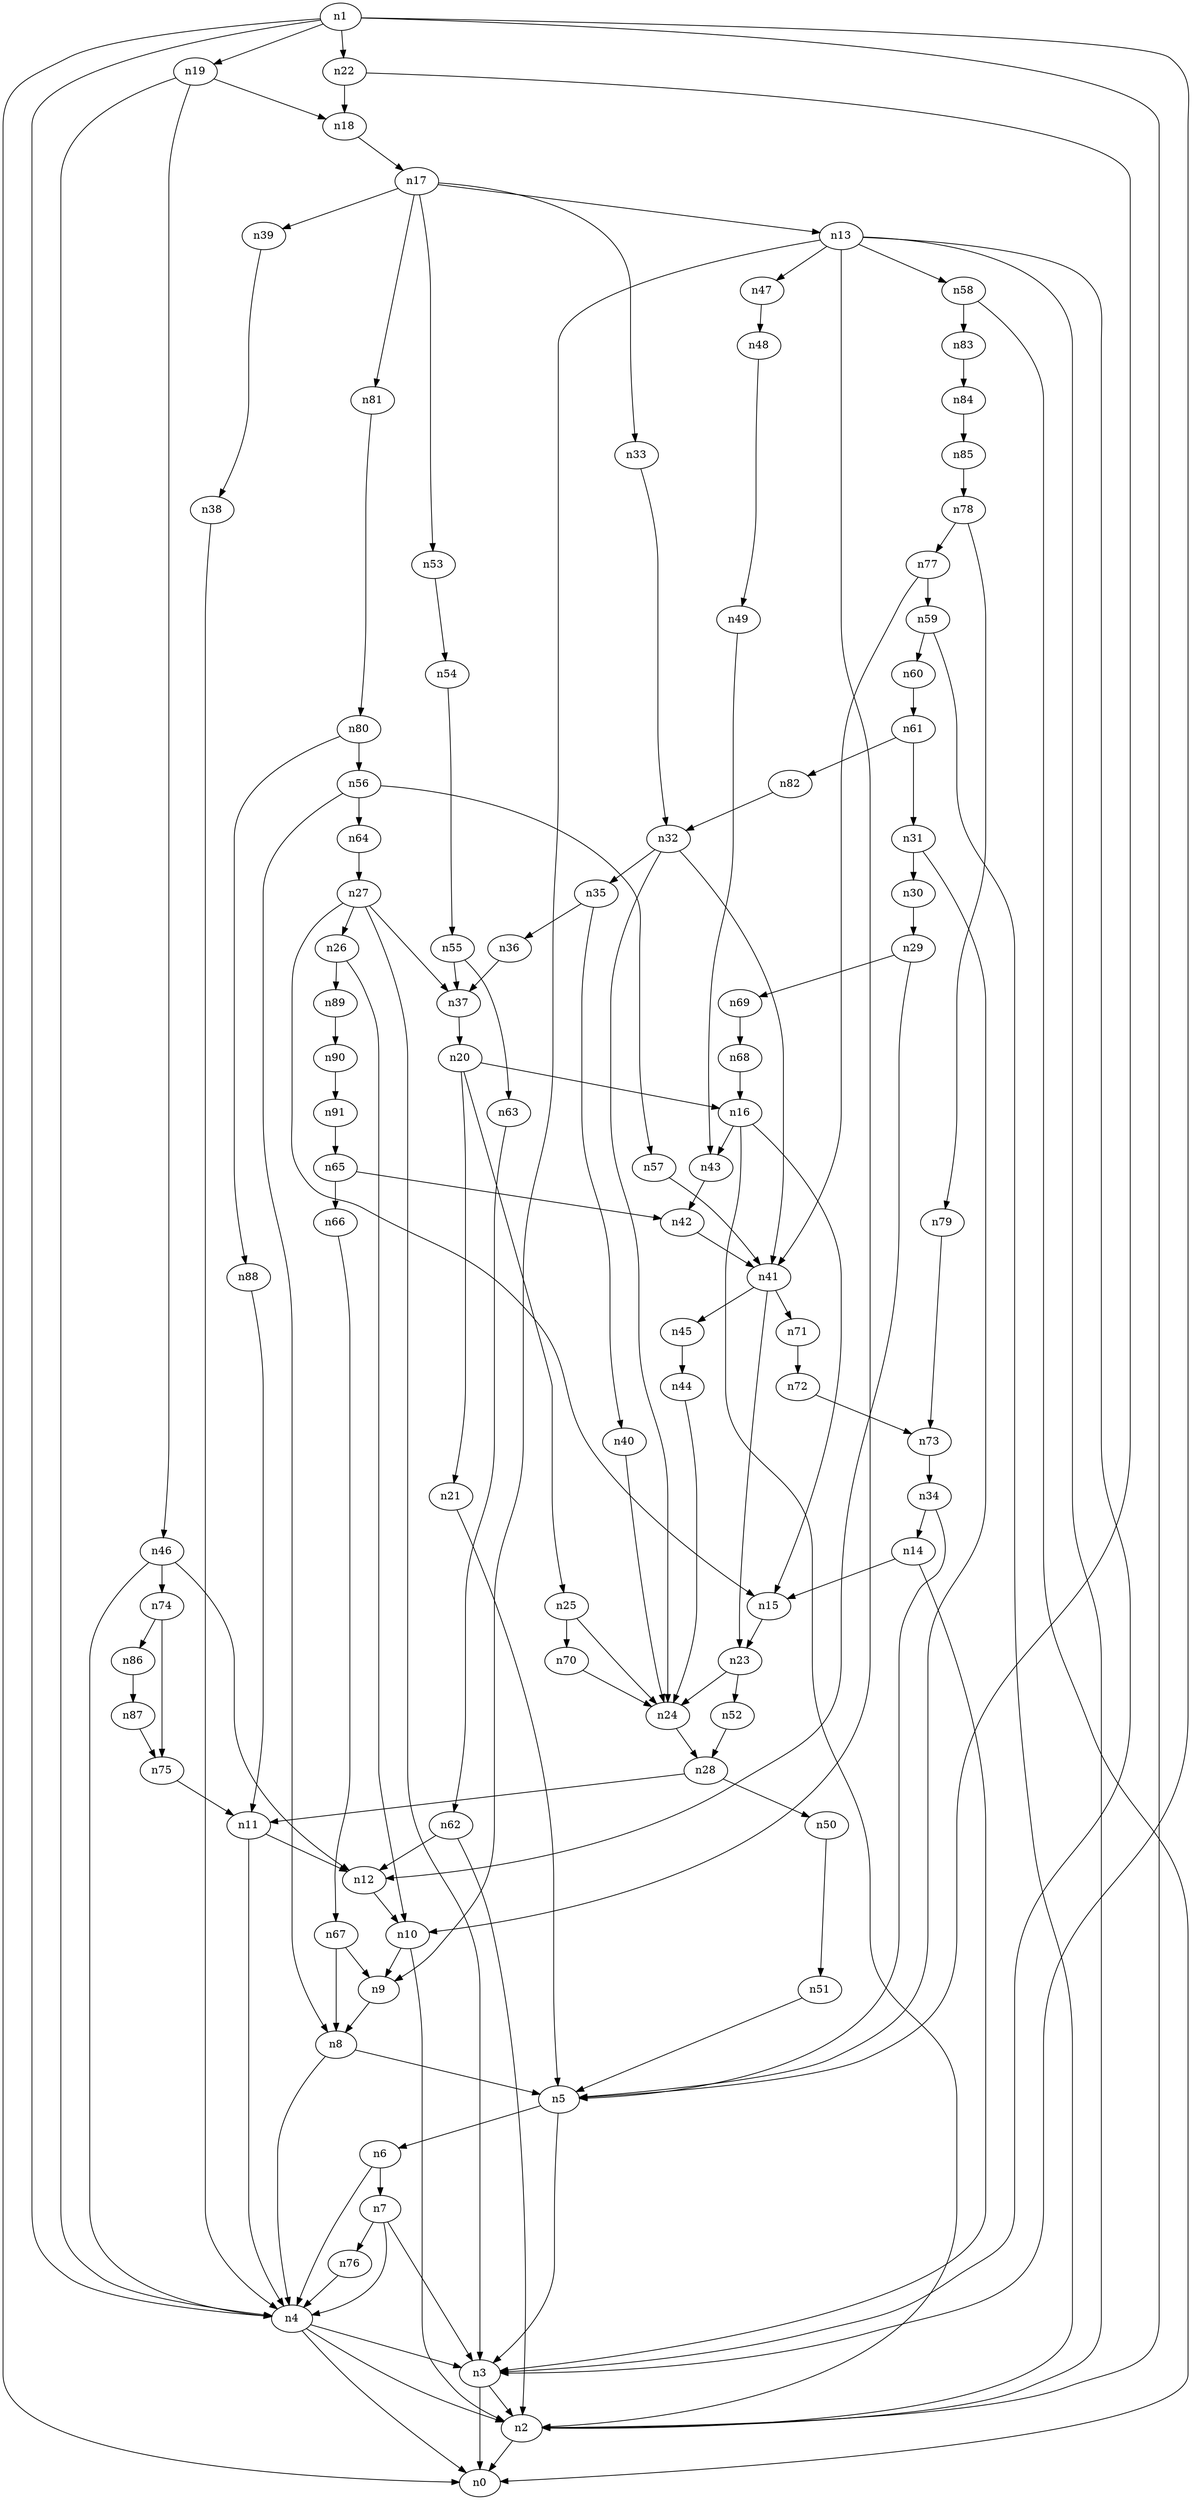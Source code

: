 digraph G {
	n1 -> n0	 [_graphml_id=e0];
	n1 -> n2	 [_graphml_id=e1];
	n1 -> n3	 [_graphml_id=e6];
	n1 -> n4	 [_graphml_id=e9];
	n1 -> n19	 [_graphml_id=e33];
	n1 -> n22	 [_graphml_id=e37];
	n2 -> n0	 [_graphml_id=e5];
	n3 -> n0	 [_graphml_id=e8];
	n3 -> n2	 [_graphml_id=e2];
	n4 -> n0	 [_graphml_id=e4];
	n4 -> n2	 [_graphml_id=e7];
	n4 -> n3	 [_graphml_id=e3];
	n5 -> n3	 [_graphml_id=e10];
	n5 -> n6	 [_graphml_id=e11];
	n6 -> n4	 [_graphml_id=e12];
	n6 -> n7	 [_graphml_id=e15];
	n7 -> n3	 [_graphml_id=e14];
	n7 -> n4	 [_graphml_id=e13];
	n7 -> n76	 [_graphml_id=e126];
	n8 -> n4	 [_graphml_id=e39];
	n8 -> n5	 [_graphml_id=e16];
	n9 -> n8	 [_graphml_id=e17];
	n10 -> n2	 [_graphml_id=e19];
	n10 -> n9	 [_graphml_id=e18];
	n11 -> n4	 [_graphml_id=e20];
	n11 -> n12	 [_graphml_id=e21];
	n12 -> n10	 [_graphml_id=e22];
	n13 -> n2	 [_graphml_id=e24];
	n13 -> n3	 [_graphml_id=e23];
	n13 -> n9	 [_graphml_id=e59];
	n13 -> n10	 [_graphml_id=e25];
	n13 -> n47	 [_graphml_id=e79];
	n13 -> n58	 [_graphml_id=e96];
	n14 -> n3	 [_graphml_id=e26];
	n14 -> n15	 [_graphml_id=e27];
	n15 -> n23	 [_graphml_id=e40];
	n16 -> n2	 [_graphml_id=e29];
	n16 -> n15	 [_graphml_id=e28];
	n16 -> n43	 [_graphml_id=e73];
	n17 -> n13	 [_graphml_id=e30];
	n17 -> n33	 [_graphml_id=e56];
	n17 -> n39	 [_graphml_id=e66];
	n17 -> n53	 [_graphml_id=e89];
	n17 -> n81	 [_graphml_id=e135];
	n18 -> n17	 [_graphml_id=e31];
	n19 -> n4	 [_graphml_id=e69];
	n19 -> n18	 [_graphml_id=e32];
	n19 -> n46	 [_graphml_id=e77];
	n20 -> n16	 [_graphml_id=e34];
	n20 -> n21	 [_graphml_id=e35];
	n20 -> n25	 [_graphml_id=e43];
	n21 -> n5	 [_graphml_id=e36];
	n22 -> n5	 [_graphml_id=e98];
	n22 -> n18	 [_graphml_id=e38];
	n23 -> n24	 [_graphml_id=e41];
	n23 -> n52	 [_graphml_id=e86];
	n24 -> n28	 [_graphml_id=e48];
	n25 -> n24	 [_graphml_id=e42];
	n25 -> n70	 [_graphml_id=e116];
	n26 -> n10	 [_graphml_id=e44];
	n26 -> n89	 [_graphml_id=e149];
	n27 -> n3	 [_graphml_id=e49];
	n27 -> n15	 [_graphml_id=e46];
	n27 -> n26	 [_graphml_id=e45];
	n27 -> n37	 [_graphml_id=e118];
	n28 -> n11	 [_graphml_id=e47];
	n28 -> n50	 [_graphml_id=e83];
	n29 -> n12	 [_graphml_id=e50];
	n29 -> n69	 [_graphml_id=e115];
	n30 -> n29	 [_graphml_id=e51];
	n31 -> n5	 [_graphml_id=e53];
	n31 -> n30	 [_graphml_id=e52];
	n32 -> n24	 [_graphml_id=e54];
	n32 -> n35	 [_graphml_id=e60];
	n32 -> n41	 [_graphml_id=e108];
	n33 -> n32	 [_graphml_id=e55];
	n34 -> n5	 [_graphml_id=e57];
	n34 -> n14	 [_graphml_id=e58];
	n35 -> n36	 [_graphml_id=e61];
	n35 -> n40	 [_graphml_id=e67];
	n36 -> n37	 [_graphml_id=e62];
	n37 -> n20	 [_graphml_id=e63];
	n38 -> n4	 [_graphml_id=e64];
	n39 -> n38	 [_graphml_id=e65];
	n40 -> n24	 [_graphml_id=e68];
	n41 -> n23	 [_graphml_id=e70];
	n41 -> n45	 [_graphml_id=e76];
	n41 -> n71	 [_graphml_id=e119];
	n42 -> n41	 [_graphml_id=e71];
	n43 -> n42	 [_graphml_id=e72];
	n44 -> n24	 [_graphml_id=e74];
	n45 -> n44	 [_graphml_id=e75];
	n46 -> n4	 [_graphml_id=e78];
	n46 -> n12	 [_graphml_id=e88];
	n46 -> n74	 [_graphml_id=e123];
	n47 -> n48	 [_graphml_id=e80];
	n48 -> n49	 [_graphml_id=e81];
	n49 -> n43	 [_graphml_id=e82];
	n50 -> n51	 [_graphml_id=e84];
	n51 -> n5	 [_graphml_id=e85];
	n52 -> n28	 [_graphml_id=e87];
	n53 -> n54	 [_graphml_id=e90];
	n54 -> n55	 [_graphml_id=e91];
	n55 -> n37	 [_graphml_id=e92];
	n55 -> n63	 [_graphml_id=e105];
	n56 -> n8	 [_graphml_id=e93];
	n56 -> n57	 [_graphml_id=e94];
	n56 -> n64	 [_graphml_id=e107];
	n57 -> n41	 [_graphml_id=e95];
	n58 -> n0	 [_graphml_id=e97];
	n58 -> n83	 [_graphml_id=e139];
	n59 -> n2	 [_graphml_id=e99];
	n59 -> n60	 [_graphml_id=e100];
	n60 -> n61	 [_graphml_id=e101];
	n61 -> n31	 [_graphml_id=e102];
	n61 -> n82	 [_graphml_id=e136];
	n62 -> n2	 [_graphml_id=e128];
	n62 -> n12	 [_graphml_id=e103];
	n63 -> n62	 [_graphml_id=e104];
	n64 -> n27	 [_graphml_id=e106];
	n65 -> n42	 [_graphml_id=e109];
	n65 -> n66	 [_graphml_id=e110];
	n66 -> n67	 [_graphml_id=e111];
	n67 -> n8	 [_graphml_id=e112];
	n67 -> n9	 [_graphml_id=e138];
	n68 -> n16	 [_graphml_id=e113];
	n69 -> n68	 [_graphml_id=e114];
	n70 -> n24	 [_graphml_id=e117];
	n71 -> n72	 [_graphml_id=e120];
	n72 -> n73	 [_graphml_id=e121];
	n73 -> n34	 [_graphml_id=e122];
	n74 -> n75	 [_graphml_id=e124];
	n74 -> n86	 [_graphml_id=e143];
	n75 -> n11	 [_graphml_id=e125];
	n76 -> n4	 [_graphml_id=e127];
	n77 -> n41	 [_graphml_id=e129];
	n77 -> n59	 [_graphml_id=e148];
	n78 -> n77	 [_graphml_id=e130];
	n78 -> n79	 [_graphml_id=e131];
	n79 -> n73	 [_graphml_id=e132];
	n80 -> n56	 [_graphml_id=e133];
	n80 -> n88	 [_graphml_id=e147];
	n81 -> n80	 [_graphml_id=e134];
	n82 -> n32	 [_graphml_id=e137];
	n83 -> n84	 [_graphml_id=e140];
	n84 -> n85	 [_graphml_id=e141];
	n85 -> n78	 [_graphml_id=e142];
	n86 -> n87	 [_graphml_id=e144];
	n87 -> n75	 [_graphml_id=e145];
	n88 -> n11	 [_graphml_id=e146];
	n89 -> n90	 [_graphml_id=e150];
	n90 -> n91	 [_graphml_id=e151];
	n91 -> n65	 [_graphml_id=e152];
}
